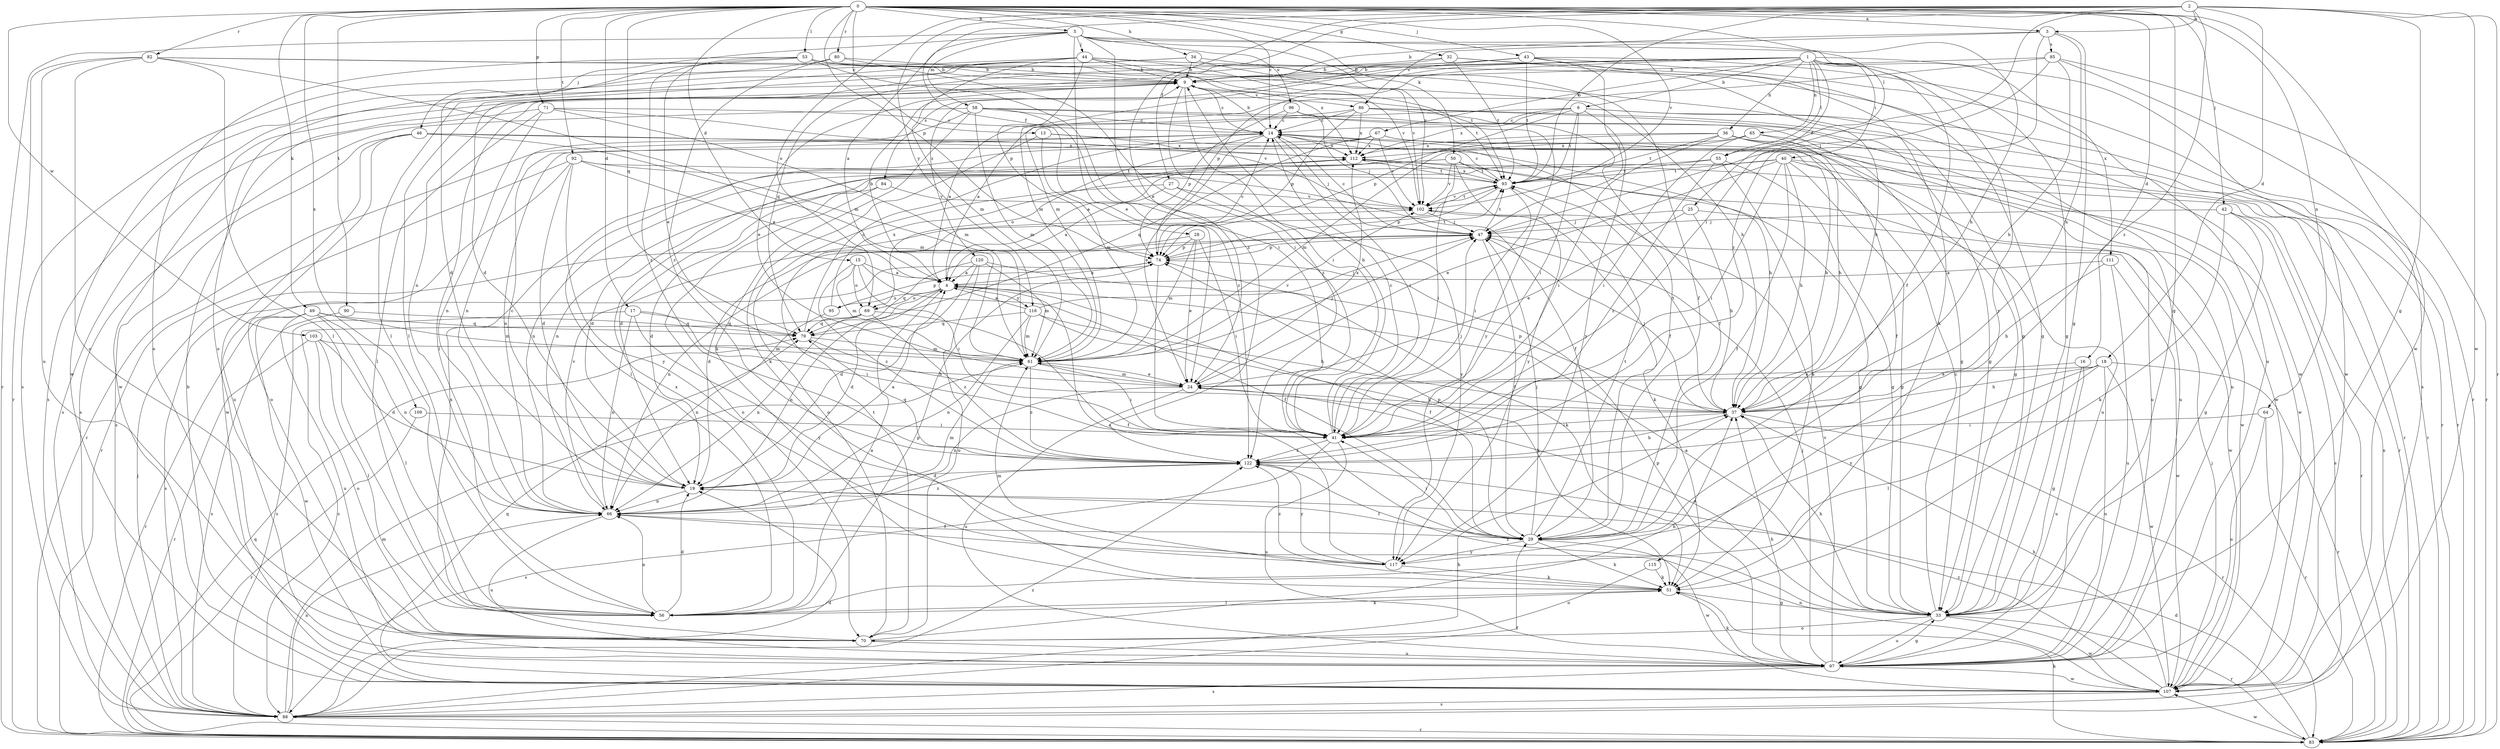 strict digraph  {
0;
1;
2;
3;
4;
5;
6;
9;
13;
14;
15;
16;
17;
18;
19;
24;
25;
27;
28;
29;
32;
33;
34;
36;
37;
40;
41;
42;
43;
44;
46;
47;
49;
50;
51;
53;
55;
56;
58;
61;
64;
65;
66;
67;
69;
70;
71;
74;
79;
80;
82;
83;
84;
85;
86;
88;
90;
92;
93;
95;
96;
97;
102;
103;
107;
109;
111;
112;
115;
116;
117;
120;
122;
0 -> 3  [label=a];
0 -> 5  [label=b];
0 -> 13  [label=c];
0 -> 14  [label=c];
0 -> 15  [label=d];
0 -> 16  [label=d];
0 -> 17  [label=d];
0 -> 32  [label=g];
0 -> 33  [label=g];
0 -> 34  [label=h];
0 -> 42  [label=j];
0 -> 43  [label=j];
0 -> 49  [label=k];
0 -> 50  [label=k];
0 -> 53  [label=l];
0 -> 55  [label=l];
0 -> 64  [label=n];
0 -> 71  [label=p];
0 -> 74  [label=p];
0 -> 79  [label=q];
0 -> 80  [label=r];
0 -> 82  [label=r];
0 -> 90  [label=t];
0 -> 92  [label=t];
0 -> 102  [label=v];
0 -> 103  [label=w];
0 -> 107  [label=w];
0 -> 109  [label=x];
1 -> 6  [label=b];
1 -> 9  [label=b];
1 -> 25  [label=f];
1 -> 33  [label=g];
1 -> 36  [label=h];
1 -> 40  [label=i];
1 -> 55  [label=l];
1 -> 65  [label=n];
1 -> 66  [label=n];
1 -> 67  [label=o];
1 -> 74  [label=p];
1 -> 84  [label=s];
1 -> 107  [label=w];
1 -> 111  [label=x];
1 -> 115  [label=y];
1 -> 120  [label=z];
2 -> 3  [label=a];
2 -> 18  [label=d];
2 -> 24  [label=e];
2 -> 27  [label=f];
2 -> 28  [label=f];
2 -> 33  [label=g];
2 -> 41  [label=i];
2 -> 69  [label=o];
2 -> 83  [label=r];
2 -> 93  [label=t];
2 -> 107  [label=w];
2 -> 116  [label=y];
2 -> 122  [label=z];
3 -> 9  [label=b];
3 -> 33  [label=g];
3 -> 37  [label=h];
3 -> 85  [label=s];
3 -> 86  [label=s];
3 -> 122  [label=z];
4 -> 9  [label=b];
4 -> 19  [label=d];
4 -> 29  [label=f];
4 -> 66  [label=n];
4 -> 69  [label=o];
4 -> 95  [label=u];
4 -> 116  [label=y];
5 -> 4  [label=a];
5 -> 24  [label=e];
5 -> 29  [label=f];
5 -> 37  [label=h];
5 -> 44  [label=j];
5 -> 46  [label=j];
5 -> 58  [label=m];
5 -> 83  [label=r];
5 -> 96  [label=u];
5 -> 102  [label=v];
5 -> 122  [label=z];
6 -> 4  [label=a];
6 -> 14  [label=c];
6 -> 41  [label=i];
6 -> 74  [label=p];
6 -> 83  [label=r];
6 -> 93  [label=t];
6 -> 97  [label=u];
6 -> 112  [label=x];
6 -> 117  [label=y];
9 -> 14  [label=c];
9 -> 24  [label=e];
9 -> 41  [label=i];
9 -> 56  [label=l];
9 -> 86  [label=s];
9 -> 88  [label=s];
9 -> 93  [label=t];
9 -> 107  [label=w];
9 -> 122  [label=z];
13 -> 37  [label=h];
13 -> 51  [label=k];
13 -> 61  [label=m];
13 -> 112  [label=x];
14 -> 9  [label=b];
14 -> 24  [label=e];
14 -> 29  [label=f];
14 -> 41  [label=i];
14 -> 47  [label=j];
14 -> 69  [label=o];
14 -> 83  [label=r];
14 -> 107  [label=w];
14 -> 112  [label=x];
15 -> 4  [label=a];
15 -> 29  [label=f];
15 -> 41  [label=i];
15 -> 61  [label=m];
15 -> 69  [label=o];
15 -> 122  [label=z];
16 -> 24  [label=e];
16 -> 33  [label=g];
16 -> 97  [label=u];
17 -> 41  [label=i];
17 -> 66  [label=n];
17 -> 79  [label=q];
17 -> 88  [label=s];
17 -> 117  [label=y];
18 -> 24  [label=e];
18 -> 37  [label=h];
18 -> 56  [label=l];
18 -> 83  [label=r];
18 -> 97  [label=u];
18 -> 107  [label=w];
18 -> 117  [label=y];
19 -> 4  [label=a];
19 -> 14  [label=c];
19 -> 29  [label=f];
19 -> 66  [label=n];
24 -> 37  [label=h];
24 -> 61  [label=m];
24 -> 66  [label=n];
24 -> 97  [label=u];
24 -> 112  [label=x];
25 -> 24  [label=e];
25 -> 37  [label=h];
25 -> 47  [label=j];
25 -> 107  [label=w];
27 -> 4  [label=a];
27 -> 70  [label=o];
27 -> 102  [label=v];
27 -> 117  [label=y];
28 -> 19  [label=d];
28 -> 24  [label=e];
28 -> 41  [label=i];
28 -> 61  [label=m];
28 -> 74  [label=p];
29 -> 41  [label=i];
29 -> 47  [label=j];
29 -> 51  [label=k];
29 -> 74  [label=p];
29 -> 93  [label=t];
29 -> 107  [label=w];
29 -> 117  [label=y];
32 -> 9  [label=b];
32 -> 33  [label=g];
32 -> 37  [label=h];
32 -> 79  [label=q];
32 -> 93  [label=t];
33 -> 4  [label=a];
33 -> 14  [label=c];
33 -> 24  [label=e];
33 -> 37  [label=h];
33 -> 70  [label=o];
33 -> 83  [label=r];
33 -> 97  [label=u];
33 -> 107  [label=w];
33 -> 122  [label=z];
34 -> 9  [label=b];
34 -> 29  [label=f];
34 -> 56  [label=l];
34 -> 102  [label=v];
34 -> 107  [label=w];
36 -> 4  [label=a];
36 -> 33  [label=g];
36 -> 37  [label=h];
36 -> 41  [label=i];
36 -> 93  [label=t];
36 -> 97  [label=u];
36 -> 112  [label=x];
37 -> 41  [label=i];
37 -> 47  [label=j];
37 -> 74  [label=p];
37 -> 83  [label=r];
37 -> 93  [label=t];
40 -> 24  [label=e];
40 -> 29  [label=f];
40 -> 33  [label=g];
40 -> 37  [label=h];
40 -> 41  [label=i];
40 -> 66  [label=n];
40 -> 83  [label=r];
40 -> 93  [label=t];
40 -> 107  [label=w];
41 -> 9  [label=b];
41 -> 14  [label=c];
41 -> 47  [label=j];
41 -> 88  [label=s];
41 -> 97  [label=u];
41 -> 122  [label=z];
42 -> 33  [label=g];
42 -> 47  [label=j];
42 -> 51  [label=k];
42 -> 83  [label=r];
42 -> 88  [label=s];
43 -> 9  [label=b];
43 -> 19  [label=d];
43 -> 47  [label=j];
43 -> 51  [label=k];
43 -> 61  [label=m];
43 -> 83  [label=r];
43 -> 93  [label=t];
43 -> 97  [label=u];
44 -> 9  [label=b];
44 -> 56  [label=l];
44 -> 61  [label=m];
44 -> 70  [label=o];
44 -> 74  [label=p];
44 -> 102  [label=v];
44 -> 107  [label=w];
44 -> 112  [label=x];
46 -> 37  [label=h];
46 -> 61  [label=m];
46 -> 88  [label=s];
46 -> 97  [label=u];
46 -> 107  [label=w];
46 -> 112  [label=x];
47 -> 14  [label=c];
47 -> 29  [label=f];
47 -> 66  [label=n];
47 -> 74  [label=p];
47 -> 93  [label=t];
49 -> 56  [label=l];
49 -> 61  [label=m];
49 -> 66  [label=n];
49 -> 79  [label=q];
49 -> 83  [label=r];
49 -> 97  [label=u];
49 -> 107  [label=w];
50 -> 19  [label=d];
50 -> 33  [label=g];
50 -> 41  [label=i];
50 -> 66  [label=n];
50 -> 93  [label=t];
50 -> 102  [label=v];
50 -> 117  [label=y];
51 -> 33  [label=g];
51 -> 56  [label=l];
51 -> 61  [label=m];
53 -> 9  [label=b];
53 -> 19  [label=d];
53 -> 24  [label=e];
53 -> 33  [label=g];
53 -> 37  [label=h];
53 -> 41  [label=i];
53 -> 70  [label=o];
53 -> 122  [label=z];
55 -> 19  [label=d];
55 -> 33  [label=g];
55 -> 51  [label=k];
55 -> 93  [label=t];
55 -> 122  [label=z];
56 -> 4  [label=a];
56 -> 19  [label=d];
56 -> 51  [label=k];
56 -> 66  [label=n];
56 -> 74  [label=p];
56 -> 112  [label=x];
58 -> 14  [label=c];
58 -> 33  [label=g];
58 -> 51  [label=k];
58 -> 61  [label=m];
58 -> 66  [label=n];
58 -> 88  [label=s];
58 -> 107  [label=w];
58 -> 122  [label=z];
61 -> 24  [label=e];
61 -> 41  [label=i];
61 -> 47  [label=j];
61 -> 102  [label=v];
61 -> 122  [label=z];
64 -> 41  [label=i];
64 -> 83  [label=r];
64 -> 97  [label=u];
65 -> 29  [label=f];
65 -> 41  [label=i];
65 -> 61  [label=m];
65 -> 83  [label=r];
65 -> 112  [label=x];
66 -> 29  [label=f];
66 -> 61  [label=m];
66 -> 97  [label=u];
66 -> 102  [label=v];
66 -> 122  [label=z];
67 -> 56  [label=l];
67 -> 66  [label=n];
67 -> 79  [label=q];
67 -> 83  [label=r];
67 -> 97  [label=u];
67 -> 102  [label=v];
67 -> 112  [label=x];
69 -> 29  [label=f];
69 -> 66  [label=n];
69 -> 79  [label=q];
69 -> 88  [label=s];
69 -> 122  [label=z];
70 -> 37  [label=h];
70 -> 93  [label=t];
70 -> 97  [label=u];
70 -> 112  [label=x];
71 -> 14  [label=c];
71 -> 56  [label=l];
71 -> 61  [label=m];
71 -> 66  [label=n];
71 -> 88  [label=s];
71 -> 102  [label=v];
74 -> 4  [label=a];
74 -> 14  [label=c];
74 -> 41  [label=i];
74 -> 88  [label=s];
74 -> 93  [label=t];
79 -> 14  [label=c];
79 -> 37  [label=h];
79 -> 61  [label=m];
80 -> 9  [label=b];
80 -> 41  [label=i];
80 -> 88  [label=s];
80 -> 122  [label=z];
82 -> 9  [label=b];
82 -> 56  [label=l];
82 -> 61  [label=m];
82 -> 70  [label=o];
82 -> 83  [label=r];
82 -> 93  [label=t];
82 -> 97  [label=u];
83 -> 19  [label=d];
83 -> 51  [label=k];
83 -> 79  [label=q];
83 -> 107  [label=w];
83 -> 112  [label=x];
84 -> 19  [label=d];
84 -> 70  [label=o];
84 -> 102  [label=v];
85 -> 9  [label=b];
85 -> 37  [label=h];
85 -> 47  [label=j];
85 -> 61  [label=m];
85 -> 83  [label=r];
85 -> 88  [label=s];
86 -> 4  [label=a];
86 -> 14  [label=c];
86 -> 29  [label=f];
86 -> 33  [label=g];
86 -> 74  [label=p];
86 -> 83  [label=r];
86 -> 112  [label=x];
88 -> 19  [label=d];
88 -> 29  [label=f];
88 -> 37  [label=h];
88 -> 47  [label=j];
88 -> 61  [label=m];
88 -> 66  [label=n];
88 -> 83  [label=r];
88 -> 122  [label=z];
90 -> 79  [label=q];
90 -> 88  [label=s];
92 -> 4  [label=a];
92 -> 19  [label=d];
92 -> 29  [label=f];
92 -> 70  [label=o];
92 -> 83  [label=r];
92 -> 93  [label=t];
92 -> 117  [label=y];
93 -> 14  [label=c];
93 -> 41  [label=i];
93 -> 74  [label=p];
93 -> 102  [label=v];
93 -> 112  [label=x];
95 -> 66  [label=n];
95 -> 74  [label=p];
95 -> 112  [label=x];
96 -> 14  [label=c];
96 -> 47  [label=j];
96 -> 74  [label=p];
96 -> 117  [label=y];
97 -> 33  [label=g];
97 -> 37  [label=h];
97 -> 47  [label=j];
97 -> 51  [label=k];
97 -> 74  [label=p];
97 -> 88  [label=s];
97 -> 102  [label=v];
97 -> 107  [label=w];
102 -> 47  [label=j];
102 -> 51  [label=k];
102 -> 93  [label=t];
103 -> 19  [label=d];
103 -> 56  [label=l];
103 -> 61  [label=m];
103 -> 70  [label=o];
103 -> 83  [label=r];
107 -> 9  [label=b];
107 -> 37  [label=h];
107 -> 47  [label=j];
107 -> 66  [label=n];
107 -> 79  [label=q];
107 -> 88  [label=s];
107 -> 122  [label=z];
109 -> 41  [label=i];
109 -> 83  [label=r];
111 -> 4  [label=a];
111 -> 37  [label=h];
111 -> 97  [label=u];
111 -> 107  [label=w];
112 -> 93  [label=t];
112 -> 97  [label=u];
115 -> 51  [label=k];
115 -> 70  [label=o];
116 -> 4  [label=a];
116 -> 37  [label=h];
116 -> 47  [label=j];
116 -> 51  [label=k];
116 -> 61  [label=m];
116 -> 66  [label=n];
116 -> 79  [label=q];
117 -> 4  [label=a];
117 -> 51  [label=k];
117 -> 122  [label=z];
120 -> 4  [label=a];
120 -> 19  [label=d];
120 -> 51  [label=k];
120 -> 61  [label=m];
120 -> 70  [label=o];
120 -> 79  [label=q];
122 -> 19  [label=d];
122 -> 37  [label=h];
122 -> 79  [label=q];
122 -> 117  [label=y];
}
